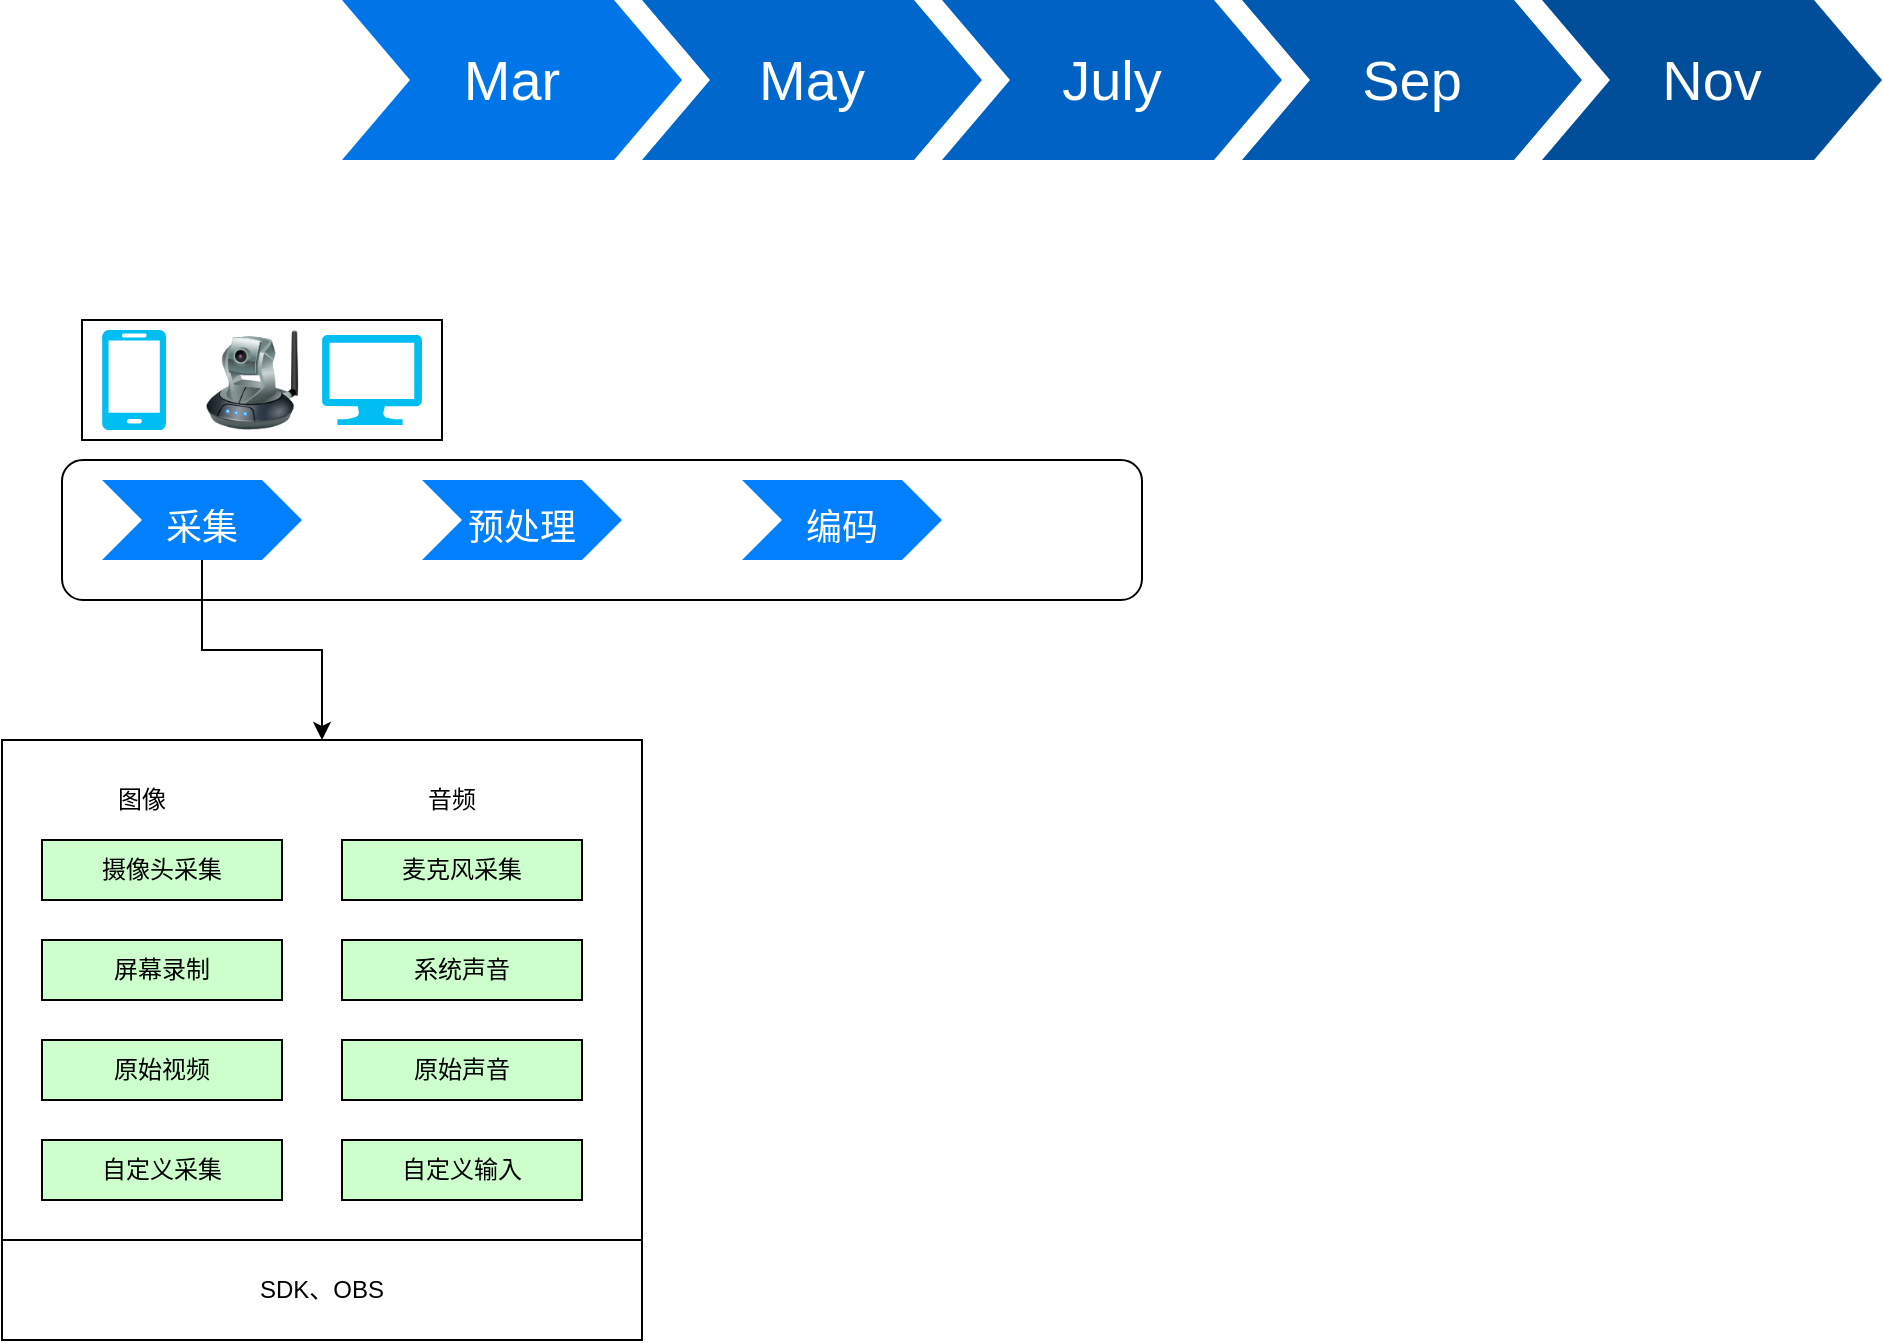 <mxfile version="13.6.6" type="github">
  <diagram name="Page-1" id="d9b1e647-80fa-b4a2-5024-87a742678bcc">
    <mxGraphModel dx="2046" dy="1027" grid="1" gridSize="10" guides="1" tooltips="1" connect="1" arrows="1" fold="1" page="1" pageScale="1" pageWidth="1100" pageHeight="850" background="#ffffff" math="0" shadow="0">
      <root>
        <mxCell id="0" />
        <mxCell id="1" parent="0" />
        <mxCell id="57fe6abec08f04cb-2" value="Mar" style="shape=step;whiteSpace=wrap;html=1;fontSize=28;fillColor=#0075E8;fontColor=#FFFFFF;strokeColor=none;" parent="1" vertex="1">
          <mxGeometry x="200" y="70" width="170" height="80" as="geometry" />
        </mxCell>
        <mxCell id="57fe6abec08f04cb-3" value="May" style="shape=step;whiteSpace=wrap;html=1;fontSize=28;fillColor=#0067CC;fontColor=#FFFFFF;strokeColor=none;" parent="1" vertex="1">
          <mxGeometry x="350" y="70" width="170" height="80" as="geometry" />
        </mxCell>
        <mxCell id="57fe6abec08f04cb-4" value="July" style="shape=step;whiteSpace=wrap;html=1;fontSize=28;fillColor=#0062C4;fontColor=#FFFFFF;strokeColor=none;" parent="1" vertex="1">
          <mxGeometry x="500" y="70" width="170" height="80" as="geometry" />
        </mxCell>
        <mxCell id="57fe6abec08f04cb-5" value="Sep" style="shape=step;whiteSpace=wrap;html=1;fontSize=28;fillColor=#0059B0;fontColor=#FFFFFF;strokeColor=none;" parent="1" vertex="1">
          <mxGeometry x="650" y="70" width="170" height="80" as="geometry" />
        </mxCell>
        <mxCell id="57fe6abec08f04cb-6" value="Nov" style="shape=step;whiteSpace=wrap;html=1;fontSize=28;fillColor=#004D99;fontColor=#FFFFFF;strokeColor=none;" parent="1" vertex="1">
          <mxGeometry x="800" y="70" width="170" height="80" as="geometry" />
        </mxCell>
        <mxCell id="FFcQqnqTQvhnuVRR3oSx-1" value="" style="rounded=1;whiteSpace=wrap;html=1;" vertex="1" parent="1">
          <mxGeometry x="60" y="300" width="540" height="70" as="geometry" />
        </mxCell>
        <mxCell id="FFcQqnqTQvhnuVRR3oSx-7" value="" style="rounded=0;whiteSpace=wrap;html=1;" vertex="1" parent="1">
          <mxGeometry x="70" y="230" width="180" height="60" as="geometry" />
        </mxCell>
        <mxCell id="FFcQqnqTQvhnuVRR3oSx-3" value="" style="verticalLabelPosition=bottom;html=1;verticalAlign=top;align=center;strokeColor=none;fillColor=#00BEF2;shape=mxgraph.azure.mobile;pointerEvents=1;" vertex="1" parent="1">
          <mxGeometry x="80" y="235" width="32" height="50" as="geometry" />
        </mxCell>
        <mxCell id="FFcQqnqTQvhnuVRR3oSx-4" value="" style="image;html=1;image=img/lib/clip_art/networking/Ip_Camera_128x128.png" vertex="1" parent="1">
          <mxGeometry x="130" y="235" width="50" height="50" as="geometry" />
        </mxCell>
        <mxCell id="FFcQqnqTQvhnuVRR3oSx-5" value="" style="verticalLabelPosition=bottom;html=1;verticalAlign=top;align=center;strokeColor=none;fillColor=#00BEF2;shape=mxgraph.azure.computer;pointerEvents=1;" vertex="1" parent="1">
          <mxGeometry x="190" y="237.5" width="50" height="45" as="geometry" />
        </mxCell>
        <mxCell id="FFcQqnqTQvhnuVRR3oSx-32" style="edgeStyle=orthogonalEdgeStyle;rounded=0;orthogonalLoop=1;jettySize=auto;html=1;exitX=0.5;exitY=1;exitDx=0;exitDy=0;entryX=0.5;entryY=0;entryDx=0;entryDy=0;" edge="1" parent="1" source="57fe6abec08f04cb-1" target="FFcQqnqTQvhnuVRR3oSx-18">
          <mxGeometry relative="1" as="geometry">
            <mxPoint x="200" y="450" as="targetPoint" />
          </mxGeometry>
        </mxCell>
        <mxCell id="57fe6abec08f04cb-1" value="&lt;font style=&quot;font-size: 18px&quot;&gt;采集&lt;/font&gt;" style="shape=step;whiteSpace=wrap;html=1;fontSize=28;fillColor=#0080FF;fontColor=#FFFFFF;strokeColor=none;" parent="1" vertex="1">
          <mxGeometry x="80" y="310" width="100" height="40" as="geometry" />
        </mxCell>
        <mxCell id="FFcQqnqTQvhnuVRR3oSx-15" value="&lt;font style=&quot;font-size: 18px&quot;&gt;预处理&lt;/font&gt;" style="shape=step;whiteSpace=wrap;html=1;fontSize=28;fillColor=#0080FF;fontColor=#FFFFFF;strokeColor=none;" vertex="1" parent="1">
          <mxGeometry x="240" y="310" width="100" height="40" as="geometry" />
        </mxCell>
        <mxCell id="FFcQqnqTQvhnuVRR3oSx-16" value="&lt;font style=&quot;font-size: 18px&quot;&gt;编码&lt;/font&gt;" style="shape=step;whiteSpace=wrap;html=1;fontSize=28;fillColor=#0080FF;fontColor=#FFFFFF;strokeColor=none;" vertex="1" parent="1">
          <mxGeometry x="400" y="310" width="100" height="40" as="geometry" />
        </mxCell>
        <mxCell id="FFcQqnqTQvhnuVRR3oSx-18" value="" style="rounded=0;whiteSpace=wrap;html=1;" vertex="1" parent="1">
          <mxGeometry x="30" y="440" width="320" height="250" as="geometry" />
        </mxCell>
        <mxCell id="FFcQqnqTQvhnuVRR3oSx-19" value="摄像头采集" style="rounded=0;whiteSpace=wrap;html=1;fillColor=#CCFFCC;" vertex="1" parent="1">
          <mxGeometry x="50" y="490" width="120" height="30" as="geometry" />
        </mxCell>
        <mxCell id="FFcQqnqTQvhnuVRR3oSx-20" value="屏幕录制" style="rounded=0;whiteSpace=wrap;html=1;fillColor=#CCFFCC;" vertex="1" parent="1">
          <mxGeometry x="50" y="540" width="120" height="30" as="geometry" />
        </mxCell>
        <mxCell id="FFcQqnqTQvhnuVRR3oSx-21" value="原始视频" style="rounded=0;whiteSpace=wrap;html=1;fillColor=#CCFFCC;" vertex="1" parent="1">
          <mxGeometry x="50" y="590" width="120" height="30" as="geometry" />
        </mxCell>
        <mxCell id="FFcQqnqTQvhnuVRR3oSx-22" value="自定义采集" style="rounded=0;whiteSpace=wrap;html=1;fillColor=#CCFFCC;" vertex="1" parent="1">
          <mxGeometry x="50" y="640" width="120" height="30" as="geometry" />
        </mxCell>
        <mxCell id="FFcQqnqTQvhnuVRR3oSx-25" value="图像" style="text;html=1;strokeColor=none;fillColor=none;align=center;verticalAlign=middle;whiteSpace=wrap;rounded=0;" vertex="1" parent="1">
          <mxGeometry x="80" y="460" width="40" height="20" as="geometry" />
        </mxCell>
        <mxCell id="FFcQqnqTQvhnuVRR3oSx-26" value="麦克风采集" style="rounded=0;whiteSpace=wrap;html=1;fillColor=#CCFFCC;" vertex="1" parent="1">
          <mxGeometry x="200" y="490" width="120" height="30" as="geometry" />
        </mxCell>
        <mxCell id="FFcQqnqTQvhnuVRR3oSx-27" value="系统声音" style="rounded=0;whiteSpace=wrap;html=1;fillColor=#CCFFCC;" vertex="1" parent="1">
          <mxGeometry x="200" y="540" width="120" height="30" as="geometry" />
        </mxCell>
        <mxCell id="FFcQqnqTQvhnuVRR3oSx-28" value="原始声音" style="rounded=0;whiteSpace=wrap;html=1;fillColor=#CCFFCC;" vertex="1" parent="1">
          <mxGeometry x="200" y="590" width="120" height="30" as="geometry" />
        </mxCell>
        <mxCell id="FFcQqnqTQvhnuVRR3oSx-29" value="自定义输入" style="rounded=0;whiteSpace=wrap;html=1;fillColor=#CCFFCC;" vertex="1" parent="1">
          <mxGeometry x="200" y="640" width="120" height="30" as="geometry" />
        </mxCell>
        <mxCell id="FFcQqnqTQvhnuVRR3oSx-30" value="音频" style="text;html=1;strokeColor=none;fillColor=none;align=center;verticalAlign=middle;whiteSpace=wrap;rounded=0;" vertex="1" parent="1">
          <mxGeometry x="235" y="460" width="40" height="20" as="geometry" />
        </mxCell>
        <mxCell id="FFcQqnqTQvhnuVRR3oSx-33" value="SDK、OBS" style="rounded=0;whiteSpace=wrap;html=1;" vertex="1" parent="1">
          <mxGeometry x="30" y="690" width="320" height="50" as="geometry" />
        </mxCell>
      </root>
    </mxGraphModel>
  </diagram>
</mxfile>
